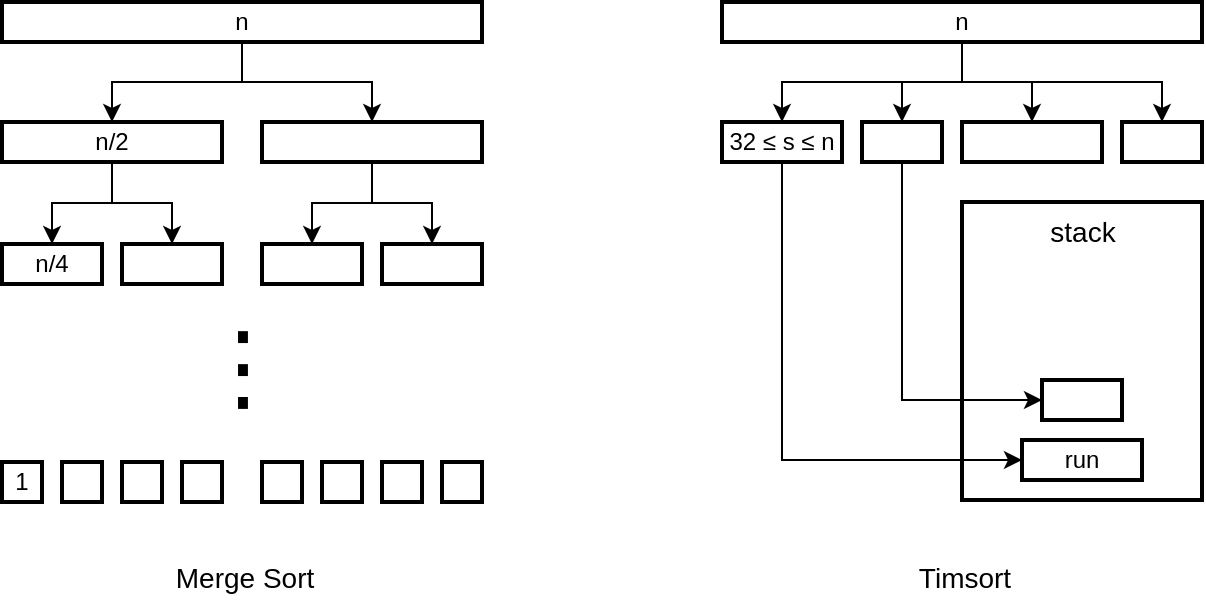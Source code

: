 <mxfile version="14.7.7" type="device"><diagram id="4_GuBIO8JMOn-Q7xldtE" name="Page-1"><mxGraphModel dx="1426" dy="852" grid="1" gridSize="10" guides="1" tooltips="1" connect="1" arrows="1" fold="1" page="1" pageScale="1" pageWidth="400" pageHeight="400" background="#ffffff" math="0" shadow="0"><root><mxCell id="0"/><mxCell id="1" parent="0"/><mxCell id="mOWz68Epbgs2CKBauQdr-34" value="&lt;h1 class=&quot;navigable-headline&quot; id=&quot;gen-h1-1-00000001&quot; style=&quot;margin: 0px 0px 1em ; padding: 0.9em 0px 0px ; border: 0px ; outline: 0px ; font-size: 48px ; vertical-align: baseline ; background-position: 0px 0px ; font-weight: 300 ; line-height: 1.2 ; font-family: &amp;quot;source sans pro&amp;quot; , &amp;quot;roboto&amp;quot; , &amp;quot;san francisco&amp;quot; , &amp;quot;segoe ui&amp;quot; , sans-serif&quot;&gt;&lt;span class=&quot;code char&quot; style=&quot;background-position: 0px 0px; margin: 0px; padding: 0px; border: 0px; outline: 0px; vertical-align: baseline; min-width: 24px; display: inline-block;&quot;&gt;&lt;font color=&quot;#000000&quot;&gt;⋮&lt;/font&gt;&lt;/span&gt;&lt;/h1&gt;" style="text;html=1;align=center;verticalAlign=middle;resizable=0;points=[];autosize=1;strokeColor=none;fontSize=17;labelBackgroundColor=none;labelBorderColor=none;" parent="1" vertex="1"><mxGeometry x="210" y="330" width="40" height="150" as="geometry"/></mxCell><mxCell id="mOWz68Epbgs2CKBauQdr-15" style="edgeStyle=orthogonalEdgeStyle;rounded=0;orthogonalLoop=1;jettySize=auto;html=1;exitX=0.5;exitY=1;exitDx=0;exitDy=0;entryX=0.5;entryY=0;entryDx=0;entryDy=0;fontSize=17;strokeColor=#000000;" parent="1" source="mOWz68Epbgs2CKBauQdr-2" target="mOWz68Epbgs2CKBauQdr-3" edge="1"><mxGeometry relative="1" as="geometry"/></mxCell><mxCell id="mOWz68Epbgs2CKBauQdr-16" style="edgeStyle=orthogonalEdgeStyle;rounded=0;orthogonalLoop=1;jettySize=auto;html=1;exitX=0.5;exitY=1;exitDx=0;exitDy=0;entryX=0.5;entryY=0;entryDx=0;entryDy=0;fontSize=17;strokeColor=#000000;" parent="1" source="mOWz68Epbgs2CKBauQdr-2" target="mOWz68Epbgs2CKBauQdr-4" edge="1"><mxGeometry relative="1" as="geometry"/></mxCell><mxCell id="mOWz68Epbgs2CKBauQdr-2" value="&lt;font color=&quot;#000000&quot;&gt;n&lt;/font&gt;" style="rounded=0;whiteSpace=wrap;html=1;fillColor=none;strokeColor=#000000;strokeWidth=2;" parent="1" vertex="1"><mxGeometry x="110" y="220" width="240" height="20" as="geometry"/></mxCell><mxCell id="mOWz68Epbgs2CKBauQdr-19" style="edgeStyle=orthogonalEdgeStyle;rounded=0;orthogonalLoop=1;jettySize=auto;html=1;exitX=0.5;exitY=1;exitDx=0;exitDy=0;entryX=0.5;entryY=0;entryDx=0;entryDy=0;fontSize=17;strokeColor=#000000;" parent="1" source="mOWz68Epbgs2CKBauQdr-3" target="mOWz68Epbgs2CKBauQdr-6" edge="1"><mxGeometry relative="1" as="geometry"/></mxCell><mxCell id="mOWz68Epbgs2CKBauQdr-20" style="edgeStyle=orthogonalEdgeStyle;rounded=0;orthogonalLoop=1;jettySize=auto;html=1;exitX=0.5;exitY=1;exitDx=0;exitDy=0;entryX=0.5;entryY=0;entryDx=0;entryDy=0;fontSize=17;strokeColor=#000000;" parent="1" source="mOWz68Epbgs2CKBauQdr-3" target="mOWz68Epbgs2CKBauQdr-7" edge="1"><mxGeometry relative="1" as="geometry"/></mxCell><mxCell id="mOWz68Epbgs2CKBauQdr-3" value="&lt;font color=&quot;#000000&quot;&gt;n/2&lt;/font&gt;" style="rounded=0;whiteSpace=wrap;html=1;fillColor=none;strokeColor=#000000;strokeWidth=2;" parent="1" vertex="1"><mxGeometry x="110" y="280" width="110" height="20" as="geometry"/></mxCell><mxCell id="mOWz68Epbgs2CKBauQdr-21" style="edgeStyle=orthogonalEdgeStyle;rounded=0;orthogonalLoop=1;jettySize=auto;html=1;exitX=0.5;exitY=1;exitDx=0;exitDy=0;entryX=0.5;entryY=0;entryDx=0;entryDy=0;fontSize=17;strokeColor=#000000;" parent="1" source="mOWz68Epbgs2CKBauQdr-4" target="mOWz68Epbgs2CKBauQdr-8" edge="1"><mxGeometry relative="1" as="geometry"/></mxCell><mxCell id="mOWz68Epbgs2CKBauQdr-22" style="edgeStyle=orthogonalEdgeStyle;rounded=0;orthogonalLoop=1;jettySize=auto;html=1;exitX=0.5;exitY=1;exitDx=0;exitDy=0;entryX=0.5;entryY=0;entryDx=0;entryDy=0;fontSize=17;strokeColor=#000000;" parent="1" source="mOWz68Epbgs2CKBauQdr-4" target="mOWz68Epbgs2CKBauQdr-9" edge="1"><mxGeometry relative="1" as="geometry"/></mxCell><mxCell id="mOWz68Epbgs2CKBauQdr-4" value="" style="rounded=0;whiteSpace=wrap;html=1;fillColor=none;strokeColor=#000000;strokeWidth=2;" parent="1" vertex="1"><mxGeometry x="240" y="280" width="110" height="20" as="geometry"/></mxCell><mxCell id="mOWz68Epbgs2CKBauQdr-6" value="&lt;font color=&quot;#000000&quot;&gt;n/4&lt;/font&gt;" style="rounded=0;whiteSpace=wrap;html=1;fillColor=none;strokeColor=#000000;strokeWidth=2;" parent="1" vertex="1"><mxGeometry x="110" y="341" width="50" height="20" as="geometry"/></mxCell><mxCell id="mOWz68Epbgs2CKBauQdr-7" value="" style="rounded=0;whiteSpace=wrap;html=1;fillColor=none;strokeColor=#000000;strokeWidth=2;" parent="1" vertex="1"><mxGeometry x="170" y="341" width="50" height="20" as="geometry"/></mxCell><mxCell id="mOWz68Epbgs2CKBauQdr-8" value="" style="rounded=0;whiteSpace=wrap;html=1;fillColor=none;strokeColor=#000000;strokeWidth=2;" parent="1" vertex="1"><mxGeometry x="240" y="341" width="50" height="20" as="geometry"/></mxCell><mxCell id="mOWz68Epbgs2CKBauQdr-9" value="" style="rounded=0;whiteSpace=wrap;html=1;fillColor=none;strokeColor=#000000;strokeWidth=2;" parent="1" vertex="1"><mxGeometry x="300" y="341" width="50" height="20" as="geometry"/></mxCell><mxCell id="mOWz68Epbgs2CKBauQdr-23" value="&lt;font color=&quot;#000000&quot;&gt;1&lt;/font&gt;" style="rounded=0;whiteSpace=wrap;html=1;fillColor=none;strokeColor=#000000;strokeWidth=2;" parent="1" vertex="1"><mxGeometry x="110" y="450" width="20" height="20" as="geometry"/></mxCell><mxCell id="mOWz68Epbgs2CKBauQdr-24" value="" style="rounded=0;whiteSpace=wrap;html=1;fillColor=none;strokeColor=#000000;strokeWidth=2;" parent="1" vertex="1"><mxGeometry x="140" y="450" width="20" height="20" as="geometry"/></mxCell><mxCell id="mOWz68Epbgs2CKBauQdr-26" value="" style="rounded=0;whiteSpace=wrap;html=1;fillColor=none;strokeColor=#000000;strokeWidth=2;" parent="1" vertex="1"><mxGeometry x="170" y="450" width="20" height="20" as="geometry"/></mxCell><mxCell id="mOWz68Epbgs2CKBauQdr-27" value="" style="rounded=0;whiteSpace=wrap;html=1;fillColor=none;strokeColor=#000000;strokeWidth=2;" parent="1" vertex="1"><mxGeometry x="200" y="450" width="20" height="20" as="geometry"/></mxCell><mxCell id="mOWz68Epbgs2CKBauQdr-28" value="" style="rounded=0;whiteSpace=wrap;html=1;fillColor=none;strokeColor=#000000;strokeWidth=2;" parent="1" vertex="1"><mxGeometry x="240" y="450" width="20" height="20" as="geometry"/></mxCell><mxCell id="mOWz68Epbgs2CKBauQdr-29" value="" style="rounded=0;whiteSpace=wrap;html=1;fillColor=none;strokeColor=#000000;strokeWidth=2;" parent="1" vertex="1"><mxGeometry x="270" y="450" width="20" height="20" as="geometry"/></mxCell><mxCell id="mOWz68Epbgs2CKBauQdr-30" value="" style="rounded=0;whiteSpace=wrap;html=1;fillColor=none;strokeColor=#000000;strokeWidth=2;" parent="1" vertex="1"><mxGeometry x="300" y="450" width="20" height="20" as="geometry"/></mxCell><mxCell id="mOWz68Epbgs2CKBauQdr-31" value="" style="rounded=0;whiteSpace=wrap;html=1;fillColor=none;strokeColor=#000000;strokeWidth=2;" parent="1" vertex="1"><mxGeometry x="330" y="450" width="20" height="20" as="geometry"/></mxCell><mxCell id="mOWz68Epbgs2CKBauQdr-68" style="edgeStyle=orthogonalEdgeStyle;rounded=0;orthogonalLoop=1;jettySize=auto;html=1;exitX=0.5;exitY=1;exitDx=0;exitDy=0;entryX=0.5;entryY=0;entryDx=0;entryDy=0;fontSize=12;fontColor=#000000;strokeColor=#000000;" parent="1" source="mOWz68Epbgs2CKBauQdr-41" target="mOWz68Epbgs2CKBauQdr-46" edge="1"><mxGeometry relative="1" as="geometry"/></mxCell><mxCell id="mOWz68Epbgs2CKBauQdr-69" style="edgeStyle=orthogonalEdgeStyle;rounded=0;orthogonalLoop=1;jettySize=auto;html=1;exitX=0.5;exitY=1;exitDx=0;exitDy=0;entryX=0.5;entryY=0;entryDx=0;entryDy=0;fontSize=12;fontColor=#000000;strokeColor=#000000;" parent="1" source="mOWz68Epbgs2CKBauQdr-41" target="mOWz68Epbgs2CKBauQdr-47" edge="1"><mxGeometry relative="1" as="geometry"/></mxCell><mxCell id="mOWz68Epbgs2CKBauQdr-70" style="edgeStyle=orthogonalEdgeStyle;rounded=0;orthogonalLoop=1;jettySize=auto;html=1;exitX=0.5;exitY=1;exitDx=0;exitDy=0;entryX=0.5;entryY=0;entryDx=0;entryDy=0;fontSize=12;fontColor=#000000;strokeColor=#000000;" parent="1" source="mOWz68Epbgs2CKBauQdr-41" target="mOWz68Epbgs2CKBauQdr-62" edge="1"><mxGeometry relative="1" as="geometry"/></mxCell><mxCell id="mOWz68Epbgs2CKBauQdr-71" style="edgeStyle=orthogonalEdgeStyle;rounded=0;orthogonalLoop=1;jettySize=auto;html=1;exitX=0.5;exitY=1;exitDx=0;exitDy=0;entryX=0.5;entryY=0;entryDx=0;entryDy=0;fontSize=12;fontColor=#000000;strokeColor=#000000;" parent="1" source="mOWz68Epbgs2CKBauQdr-41" target="mOWz68Epbgs2CKBauQdr-63" edge="1"><mxGeometry relative="1" as="geometry"/></mxCell><mxCell id="mOWz68Epbgs2CKBauQdr-41" value="&lt;font color=&quot;#000000&quot;&gt;n&lt;/font&gt;" style="rounded=0;whiteSpace=wrap;html=1;fillColor=none;strokeColor=#000000;strokeWidth=2;" parent="1" vertex="1"><mxGeometry x="470" y="220" width="240" height="20" as="geometry"/></mxCell><mxCell id="mOWz68Epbgs2CKBauQdr-46" value="&lt;font style=&quot;font-size: 12px&quot;&gt;&lt;font color=&quot;#000000&quot; style=&quot;font-size: 12px&quot;&gt;32&amp;nbsp;&lt;/font&gt;&lt;span style=&quot;color: rgb(0 , 0 , 0) ; font-family: &amp;#34;apple sd gothic neo&amp;#34; , &amp;#34;arial&amp;#34; , sans-serif ; text-align: left&quot;&gt;≤ s&amp;nbsp;&lt;/span&gt;&lt;span style=&quot;color: rgb(0 , 0 , 0) ; font-family: &amp;#34;apple sd gothic neo&amp;#34; , &amp;#34;arial&amp;#34; , sans-serif ; text-align: left&quot;&gt;≤&amp;nbsp;&lt;/span&gt;&lt;span style=&quot;color: rgb(0 , 0 , 0) ; font-family: &amp;#34;apple sd gothic neo&amp;#34; , &amp;#34;arial&amp;#34; , sans-serif ; text-align: left&quot;&gt;n&lt;/span&gt;&lt;/font&gt;" style="rounded=0;whiteSpace=wrap;html=1;fillColor=none;strokeColor=#000000;strokeWidth=2;" parent="1" vertex="1"><mxGeometry x="470" y="280" width="60" height="20" as="geometry"/></mxCell><mxCell id="mOWz68Epbgs2CKBauQdr-47" value="" style="rounded=0;whiteSpace=wrap;html=1;fillColor=none;strokeColor=#000000;strokeWidth=2;" parent="1" vertex="1"><mxGeometry x="540" y="280" width="40" height="20" as="geometry"/></mxCell><mxCell id="mOWz68Epbgs2CKBauQdr-62" value="" style="rounded=0;whiteSpace=wrap;html=1;fillColor=none;strokeColor=#000000;strokeWidth=2;" parent="1" vertex="1"><mxGeometry x="590" y="280" width="70" height="20" as="geometry"/></mxCell><mxCell id="mOWz68Epbgs2CKBauQdr-63" value="" style="rounded=0;whiteSpace=wrap;html=1;fillColor=none;strokeColor=#000000;strokeWidth=2;" parent="1" vertex="1"><mxGeometry x="670" y="280" width="40" height="20" as="geometry"/></mxCell><mxCell id="mOWz68Epbgs2CKBauQdr-74" value="" style="rounded=0;whiteSpace=wrap;html=1;strokeWidth=2;fillColor=none;strokeColor=#000000;" parent="1" vertex="1"><mxGeometry x="590" y="320" width="120" height="149" as="geometry"/></mxCell><mxCell id="mOWz68Epbgs2CKBauQdr-76" value="&lt;font color=&quot;#000000&quot;&gt;run&lt;/font&gt;" style="rounded=0;whiteSpace=wrap;html=1;fillColor=none;strokeColor=#000000;strokeWidth=2;" parent="1" vertex="1"><mxGeometry x="620" y="439" width="60" height="20" as="geometry"/></mxCell><mxCell id="mOWz68Epbgs2CKBauQdr-77" value="" style="rounded=0;whiteSpace=wrap;html=1;fillColor=none;strokeColor=#000000;strokeWidth=2;" parent="1" vertex="1"><mxGeometry x="630" y="409" width="40" height="20" as="geometry"/></mxCell><mxCell id="mOWz68Epbgs2CKBauQdr-80" value="&lt;span style=&quot;font-family: &amp;quot;apple sd gothic neo&amp;quot;, arial, sans-serif; font-size: 14px; text-align: left;&quot;&gt;stack&lt;/span&gt;" style="text;html=1;align=center;verticalAlign=middle;resizable=0;points=[];autosize=1;strokeColor=none;fontSize=14;labelBackgroundColor=none;fontColor=#000000;" parent="1" vertex="1"><mxGeometry x="625" y="325" width="50" height="20" as="geometry"/></mxCell><mxCell id="mOWz68Epbgs2CKBauQdr-82" style="edgeStyle=orthogonalEdgeStyle;rounded=0;orthogonalLoop=1;jettySize=auto;html=1;exitX=0.5;exitY=1;exitDx=0;exitDy=0;entryX=0;entryY=0.5;entryDx=0;entryDy=0;fontSize=16;fontColor=#000000;strokeColor=#000000;" parent="1" source="mOWz68Epbgs2CKBauQdr-47" target="mOWz68Epbgs2CKBauQdr-77" edge="1"><mxGeometry relative="1" as="geometry"/></mxCell><mxCell id="mOWz68Epbgs2CKBauQdr-81" style="edgeStyle=orthogonalEdgeStyle;rounded=0;orthogonalLoop=1;jettySize=auto;html=1;exitX=0.5;exitY=1;exitDx=0;exitDy=0;entryX=0;entryY=0.5;entryDx=0;entryDy=0;fontSize=16;fontColor=#000000;strokeColor=#000000;" parent="1" source="mOWz68Epbgs2CKBauQdr-46" target="mOWz68Epbgs2CKBauQdr-76" edge="1"><mxGeometry relative="1" as="geometry"/></mxCell><mxCell id="mOWz68Epbgs2CKBauQdr-93" value="Merge Sort" style="text;html=1;align=center;verticalAlign=middle;resizable=0;points=[];autosize=1;strokeColor=none;fontSize=14;fontColor=#000000;" parent="1" vertex="1"><mxGeometry x="191" y="497" width="79" height="21" as="geometry"/></mxCell><mxCell id="mOWz68Epbgs2CKBauQdr-94" value="Timsort" style="text;html=1;align=center;verticalAlign=middle;resizable=0;points=[];autosize=1;strokeColor=none;fontSize=14;fontColor=#000000;" parent="1" vertex="1"><mxGeometry x="562.5" y="497" width="56" height="21" as="geometry"/></mxCell></root></mxGraphModel></diagram></mxfile>